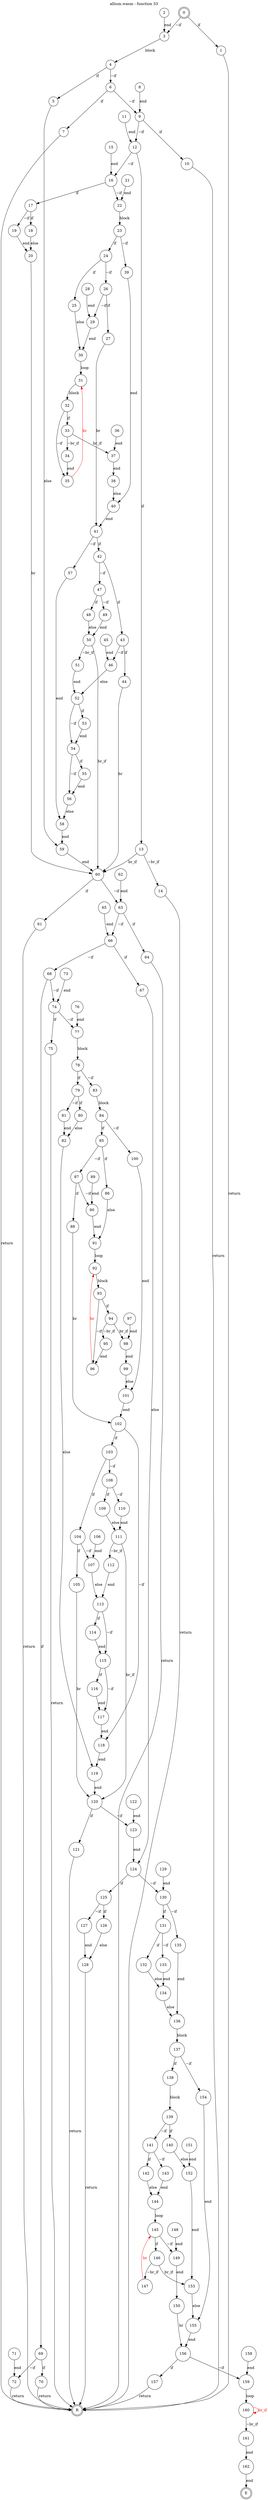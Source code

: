 digraph finite_state_machine {
    label = "allium.wasm - function 33"
    labelloc =  t
    labelfontsize = 16
    labelfontcolor = black
    labelfontname = "Helvetica"
    node [shape = doublecircle]; 0 E R ;
    node [shape = circle];
    0 -> 1[label="if"];
    0 -> 3[label="~if"];
    1 -> R[label="return"];
    2 -> 3[label="end"];
    3 -> 4[label="block"];
    4 -> 5[label="if"];
    4 -> 6[label="~if"];
    5 -> 59[label="else"];
    6 -> 7[label="if"];
    6 -> 9[label="~if"];
    7 -> R[label="return"];
    8 -> 9[label="end"];
    9 -> 10[label="if"];
    9 -> 12[label="~if"];
    10 -> R[label="return"];
    11 -> 12[label="end"];
    12 -> 13[label="if"];
    12 -> 16[label="~if"];
    13 -> 14[label="~br_if"];
    13 -> 60[label="br_if"];
    14 -> R[label="return"];
    15 -> 16[label="end"];
    16 -> 17[label="if"];
    16 -> 22[label="~if"];
    17 -> 18[label="if"];
    17 -> 19[label="~if"];
    18 -> 20[label="else"];
    19 -> 20[label="end"];
    20 -> 60[label="br"];
    21 -> 22[label="end"];
    22 -> 23[label="block"];
    23 -> 24[label="if"];
    23 -> 39[label="~if"];
    24 -> 25[label="if"];
    24 -> 26[label="~if"];
    25 -> 30[label="else"];
    26 -> 27[label="if"];
    26 -> 29[label="~if"];
    27 -> 41[label="br"];
    28 -> 29[label="end"];
    29 -> 30[label="end"];
    30 -> 31[label="loop"];
    31 -> 32[label="block"];
    32 -> 33[label="if"];
    32 -> 35[label="~if"];
    33 -> 34[label="~br_if"];
    33 -> 37[label="br_if"];
    34 -> 35[label="end"];
    35 -> 31[color="red" fontcolor="red" label="br"];
    36 -> 37[label="end"];
    37 -> 38[label="end"];
    38 -> 40[label="else"];
    39 -> 40[label="end"];
    40 -> 41[label="end"];
    41 -> 42[label="if"];
    41 -> 57[label="~if"];
    42 -> 43[label="if"];
    42 -> 47[label="~if"];
    43 -> 44[label="if"];
    43 -> 46[label="~if"];
    44 -> 60[label="br"];
    45 -> 46[label="end"];
    46 -> 52[label="else"];
    47 -> 48[label="if"];
    47 -> 49[label="~if"];
    48 -> 50[label="else"];
    49 -> 50[label="end"];
    50 -> 51[label="~br_if"];
    50 -> 60[label="br_if"];
    51 -> 52[label="end"];
    52 -> 53[label="if"];
    52 -> 54[label="~if"];
    53 -> 54[label="end"];
    54 -> 55[label="if"];
    54 -> 56[label="~if"];
    55 -> 56[label="end"];
    56 -> 58[label="else"];
    57 -> 58[label="end"];
    58 -> 59[label="end"];
    59 -> 60[label="end"];
    60 -> 61[label="if"];
    60 -> 63[label="~if"];
    61 -> R[label="return"];
    62 -> 63[label="end"];
    63 -> 64[label="if"];
    63 -> 66[label="~if"];
    64 -> R[label="return"];
    65 -> 66[label="end"];
    66 -> 67[label="if"];
    66 -> 68[label="~if"];
    67 -> 124[label="else"];
    68 -> 69[label="if"];
    68 -> 74[label="~if"];
    69 -> 70[label="if"];
    69 -> 72[label="~if"];
    70 -> R[label="return"];
    71 -> 72[label="end"];
    72 -> R[label="return"];
    73 -> 74[label="end"];
    74 -> 75[label="if"];
    74 -> 77[label="~if"];
    75 -> R[label="return"];
    76 -> 77[label="end"];
    77 -> 78[label="block"];
    78 -> 79[label="if"];
    78 -> 83[label="~if"];
    79 -> 80[label="if"];
    79 -> 81[label="~if"];
    80 -> 82[label="else"];
    81 -> 82[label="end"];
    82 -> 119[label="else"];
    83 -> 84[label="block"];
    84 -> 85[label="if"];
    84 -> 100[label="~if"];
    85 -> 86[label="if"];
    85 -> 87[label="~if"];
    86 -> 91[label="else"];
    87 -> 88[label="if"];
    87 -> 90[label="~if"];
    88 -> 102[label="br"];
    89 -> 90[label="end"];
    90 -> 91[label="end"];
    91 -> 92[label="loop"];
    92 -> 93[label="block"];
    93 -> 94[label="if"];
    93 -> 96[label="~if"];
    94 -> 95[label="~br_if"];
    94 -> 98[label="br_if"];
    95 -> 96[label="end"];
    96 -> 92[color="red" fontcolor="red" label="br"];
    97 -> 98[label="end"];
    98 -> 99[label="end"];
    99 -> 101[label="else"];
    100 -> 101[label="end"];
    101 -> 102[label="end"];
    102 -> 103[label="if"];
    102 -> 118[label="~if"];
    103 -> 104[label="if"];
    103 -> 108[label="~if"];
    104 -> 105[label="if"];
    104 -> 107[label="~if"];
    105 -> 120[label="br"];
    106 -> 107[label="end"];
    107 -> 113[label="else"];
    108 -> 109[label="if"];
    108 -> 110[label="~if"];
    109 -> 111[label="else"];
    110 -> 111[label="end"];
    111 -> 112[label="~br_if"];
    111 -> 120[label="br_if"];
    112 -> 113[label="end"];
    113 -> 114[label="if"];
    113 -> 115[label="~if"];
    114 -> 115[label="end"];
    115 -> 116[label="if"];
    115 -> 117[label="~if"];
    116 -> 117[label="end"];
    117 -> 118[label="end"];
    118 -> 119[label="end"];
    119 -> 120[label="end"];
    120 -> 121[label="if"];
    120 -> 123[label="~if"];
    121 -> R[label="return"];
    122 -> 123[label="end"];
    123 -> 124[label="end"];
    124 -> 125[label="if"];
    124 -> 130[label="~if"];
    125 -> 126[label="if"];
    125 -> 127[label="~if"];
    126 -> 128[label="else"];
    127 -> 128[label="end"];
    128 -> R[label="return"];
    129 -> 130[label="end"];
    130 -> 131[label="if"];
    130 -> 135[label="~if"];
    131 -> 132[label="if"];
    131 -> 133[label="~if"];
    132 -> 134[label="else"];
    133 -> 134[label="end"];
    134 -> 136[label="else"];
    135 -> 136[label="end"];
    136 -> 137[label="block"];
    137 -> 138[label="if"];
    137 -> 154[label="~if"];
    138 -> 139[label="block"];
    139 -> 140[label="if"];
    139 -> 141[label="~if"];
    140 -> 152[label="else"];
    141 -> 142[label="if"];
    141 -> 143[label="~if"];
    142 -> 144[label="else"];
    143 -> 144[label="end"];
    144 -> 145[label="loop"];
    145 -> 146[label="if"];
    145 -> 149[label="~if"];
    146 -> 147[label="~br_if"];
    146 -> 153[label="br_if"];
    147 -> 145[color="red" fontcolor="red" label="br"];
    148 -> 149[label="end"];
    149 -> 150[label="end"];
    150 -> 156[label="br"];
    151 -> 152[label="end"];
    152 -> 153[label="end"];
    153 -> 155[label="else"];
    154 -> 155[label="end"];
    155 -> 156[label="end"];
    156 -> 157[label="if"];
    156 -> 159[label="~if"];
    157 -> R[label="return"];
    158 -> 159[label="end"];
    159 -> 160[label="loop"];
    160 -> 161[label="~br_if"];
    160 -> 160[color="red" fontcolor="red" label="br_if"];
    161 -> 162[label="end"];
    162 -> E[label="end"];
}
